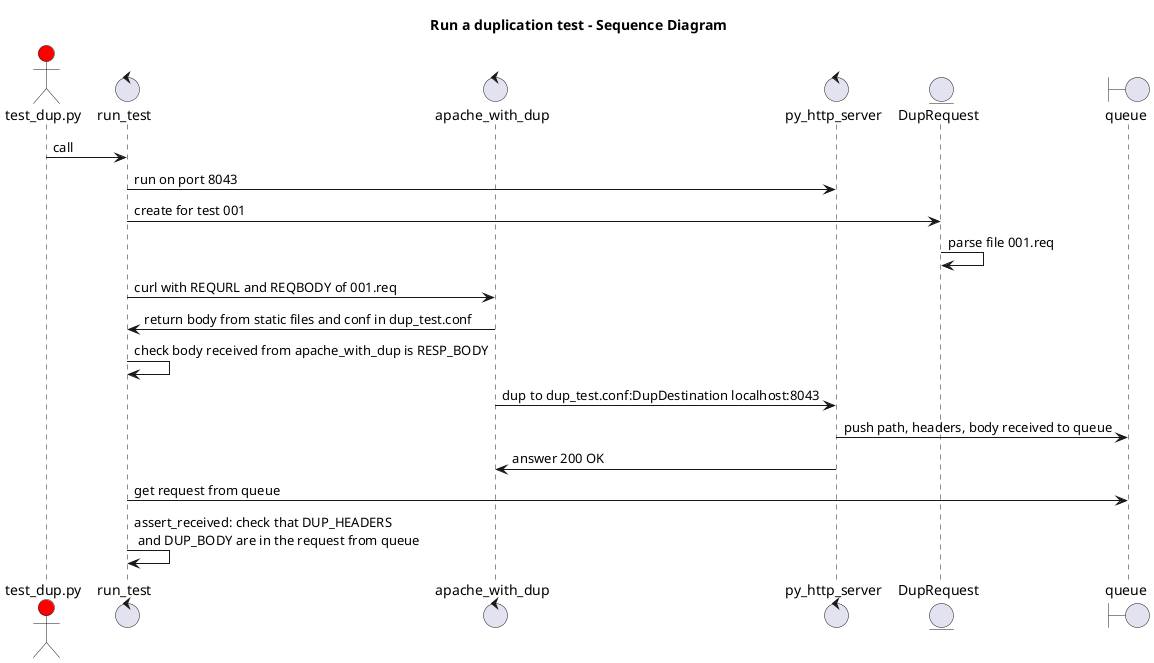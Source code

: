@startuml
title "Run a duplication test - Sequence Diagram"

actor test_dup.py as TD #red
control run_test as RT
control apache_with_dup as AD
control py_http_server as HS
entity DupRequest as DR
boundary queue as Q


TD->RT: call
RT->HS: run on port 8043
RT->DR: create for test 001
DR->DR: parse file 001.req
RT->AD: curl with REQURL and REQBODY of 001.req
AD->RT: return body from static files and conf in dup_test.conf
RT->RT: check body received from apache_with_dup is RESP_BODY
AD->HS: dup to dup_test.conf:DupDestination localhost:8043
HS->Q: push path, headers, body received to queue
HS->AD: answer 200 OK
RT->Q: get request from queue
RT->RT: assert_received: check that DUP_HEADERS\n and DUP_BODY are in the request from queue 
@enduml
